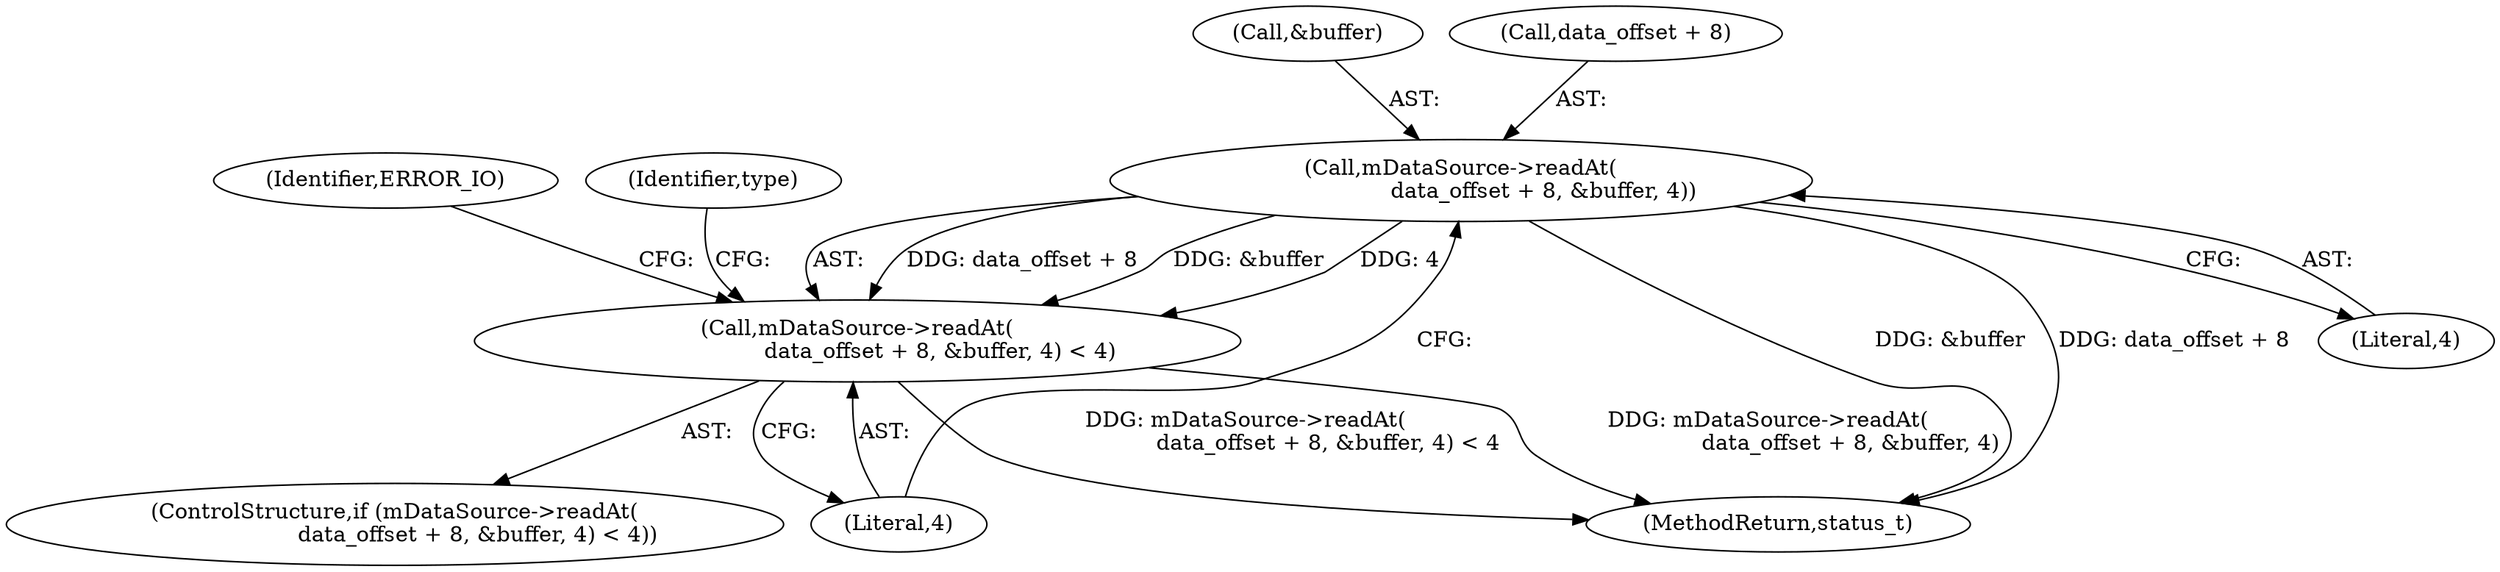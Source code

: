 digraph "0_Android_6fe85f7e15203e48df2cc3e8e1c4bc6ad49dc968@API" {
"1002605" [label="(Call,mDataSource->readAt(\n                        data_offset + 8, &buffer, 4))"];
"1002604" [label="(Call,mDataSource->readAt(\n                        data_offset + 8, &buffer, 4) < 4)"];
"1002604" [label="(Call,mDataSource->readAt(\n                        data_offset + 8, &buffer, 4) < 4)"];
"1002615" [label="(Identifier,ERROR_IO)"];
"1002618" [label="(Identifier,type)"];
"1002603" [label="(ControlStructure,if (mDataSource->readAt(\n                        data_offset + 8, &buffer, 4) < 4))"];
"1002609" [label="(Call,&buffer)"];
"1002606" [label="(Call,data_offset + 8)"];
"1002612" [label="(Literal,4)"];
"1002611" [label="(Literal,4)"];
"1002931" [label="(MethodReturn,status_t)"];
"1002605" [label="(Call,mDataSource->readAt(\n                        data_offset + 8, &buffer, 4))"];
"1002605" -> "1002604"  [label="AST: "];
"1002605" -> "1002611"  [label="CFG: "];
"1002606" -> "1002605"  [label="AST: "];
"1002609" -> "1002605"  [label="AST: "];
"1002611" -> "1002605"  [label="AST: "];
"1002612" -> "1002605"  [label="CFG: "];
"1002605" -> "1002931"  [label="DDG: &buffer"];
"1002605" -> "1002931"  [label="DDG: data_offset + 8"];
"1002605" -> "1002604"  [label="DDG: data_offset + 8"];
"1002605" -> "1002604"  [label="DDG: &buffer"];
"1002605" -> "1002604"  [label="DDG: 4"];
"1002604" -> "1002603"  [label="AST: "];
"1002604" -> "1002612"  [label="CFG: "];
"1002612" -> "1002604"  [label="AST: "];
"1002615" -> "1002604"  [label="CFG: "];
"1002618" -> "1002604"  [label="CFG: "];
"1002604" -> "1002931"  [label="DDG: mDataSource->readAt(\n                        data_offset + 8, &buffer, 4) < 4"];
"1002604" -> "1002931"  [label="DDG: mDataSource->readAt(\n                        data_offset + 8, &buffer, 4)"];
}
